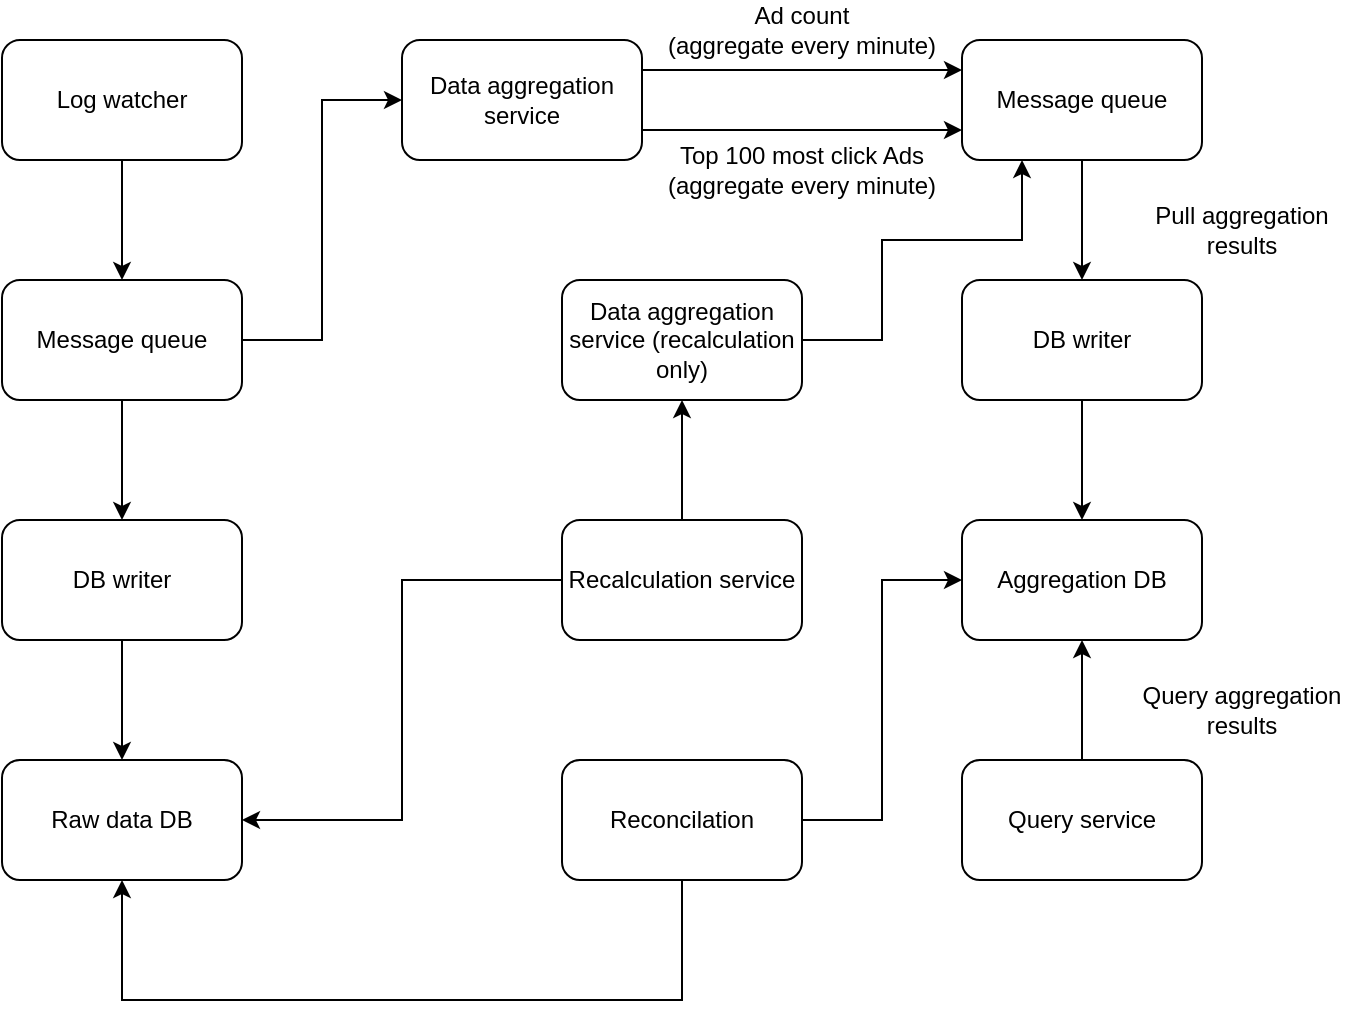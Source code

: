 <mxfile version="24.3.1" type="device">
  <diagram id="bc47vRQSer-DN1HRI0ml" name="Page-1">
    <mxGraphModel dx="882" dy="578" grid="1" gridSize="10" guides="1" tooltips="1" connect="1" arrows="1" fold="1" page="1" pageScale="1" pageWidth="850" pageHeight="1100" math="0" shadow="0">
      <root>
        <mxCell id="0" />
        <mxCell id="1" parent="0" />
        <mxCell id="-4GPq7A81t1IdBCOMMfx-10" style="edgeStyle=orthogonalEdgeStyle;rounded=0;orthogonalLoop=1;jettySize=auto;html=1;exitX=0.5;exitY=1;exitDx=0;exitDy=0;" parent="1" source="-4GPq7A81t1IdBCOMMfx-1" target="-4GPq7A81t1IdBCOMMfx-2" edge="1">
          <mxGeometry relative="1" as="geometry" />
        </mxCell>
        <mxCell id="-4GPq7A81t1IdBCOMMfx-1" value="Log watcher" style="rounded=1;whiteSpace=wrap;html=1;" parent="1" vertex="1">
          <mxGeometry x="80" y="80" width="120" height="60" as="geometry" />
        </mxCell>
        <mxCell id="-4GPq7A81t1IdBCOMMfx-11" style="edgeStyle=orthogonalEdgeStyle;rounded=0;orthogonalLoop=1;jettySize=auto;html=1;exitX=0.5;exitY=1;exitDx=0;exitDy=0;entryX=0.5;entryY=0;entryDx=0;entryDy=0;" parent="1" source="-4GPq7A81t1IdBCOMMfx-2" target="-4GPq7A81t1IdBCOMMfx-3" edge="1">
          <mxGeometry relative="1" as="geometry" />
        </mxCell>
        <mxCell id="-4GPq7A81t1IdBCOMMfx-14" style="edgeStyle=orthogonalEdgeStyle;rounded=0;orthogonalLoop=1;jettySize=auto;html=1;exitX=1;exitY=0.5;exitDx=0;exitDy=0;entryX=0;entryY=0.5;entryDx=0;entryDy=0;" parent="1" source="-4GPq7A81t1IdBCOMMfx-2" target="-4GPq7A81t1IdBCOMMfx-5" edge="1">
          <mxGeometry relative="1" as="geometry" />
        </mxCell>
        <mxCell id="-4GPq7A81t1IdBCOMMfx-2" value="Message queue" style="rounded=1;whiteSpace=wrap;html=1;" parent="1" vertex="1">
          <mxGeometry x="80" y="200" width="120" height="60" as="geometry" />
        </mxCell>
        <mxCell id="-4GPq7A81t1IdBCOMMfx-12" style="edgeStyle=orthogonalEdgeStyle;rounded=0;orthogonalLoop=1;jettySize=auto;html=1;exitX=0.5;exitY=1;exitDx=0;exitDy=0;" parent="1" source="-4GPq7A81t1IdBCOMMfx-3" target="-4GPq7A81t1IdBCOMMfx-4" edge="1">
          <mxGeometry relative="1" as="geometry" />
        </mxCell>
        <mxCell id="-4GPq7A81t1IdBCOMMfx-3" value="DB writer" style="rounded=1;whiteSpace=wrap;html=1;" parent="1" vertex="1">
          <mxGeometry x="80" y="320" width="120" height="60" as="geometry" />
        </mxCell>
        <mxCell id="-4GPq7A81t1IdBCOMMfx-4" value="Raw data DB" style="rounded=1;whiteSpace=wrap;html=1;" parent="1" vertex="1">
          <mxGeometry x="80" y="440" width="120" height="60" as="geometry" />
        </mxCell>
        <mxCell id="-4GPq7A81t1IdBCOMMfx-15" style="edgeStyle=orthogonalEdgeStyle;rounded=0;orthogonalLoop=1;jettySize=auto;html=1;exitX=1;exitY=0.25;exitDx=0;exitDy=0;entryX=0;entryY=0.25;entryDx=0;entryDy=0;" parent="1" source="-4GPq7A81t1IdBCOMMfx-5" target="-4GPq7A81t1IdBCOMMfx-6" edge="1">
          <mxGeometry relative="1" as="geometry" />
        </mxCell>
        <mxCell id="-4GPq7A81t1IdBCOMMfx-16" style="edgeStyle=orthogonalEdgeStyle;rounded=0;orthogonalLoop=1;jettySize=auto;html=1;exitX=1;exitY=0.75;exitDx=0;exitDy=0;entryX=0;entryY=0.75;entryDx=0;entryDy=0;" parent="1" source="-4GPq7A81t1IdBCOMMfx-5" target="-4GPq7A81t1IdBCOMMfx-6" edge="1">
          <mxGeometry relative="1" as="geometry" />
        </mxCell>
        <mxCell id="-4GPq7A81t1IdBCOMMfx-5" value="Data aggregation service" style="rounded=1;whiteSpace=wrap;html=1;" parent="1" vertex="1">
          <mxGeometry x="280" y="80" width="120" height="60" as="geometry" />
        </mxCell>
        <mxCell id="-4GPq7A81t1IdBCOMMfx-19" style="edgeStyle=orthogonalEdgeStyle;rounded=0;orthogonalLoop=1;jettySize=auto;html=1;exitX=0.5;exitY=1;exitDx=0;exitDy=0;entryX=0.5;entryY=0;entryDx=0;entryDy=0;" parent="1" source="-4GPq7A81t1IdBCOMMfx-6" target="-4GPq7A81t1IdBCOMMfx-7" edge="1">
          <mxGeometry relative="1" as="geometry" />
        </mxCell>
        <mxCell id="-4GPq7A81t1IdBCOMMfx-6" value="Message queue" style="rounded=1;whiteSpace=wrap;html=1;" parent="1" vertex="1">
          <mxGeometry x="560" y="80" width="120" height="60" as="geometry" />
        </mxCell>
        <mxCell id="-4GPq7A81t1IdBCOMMfx-20" style="edgeStyle=orthogonalEdgeStyle;rounded=0;orthogonalLoop=1;jettySize=auto;html=1;exitX=0.5;exitY=1;exitDx=0;exitDy=0;entryX=0.5;entryY=0;entryDx=0;entryDy=0;" parent="1" source="-4GPq7A81t1IdBCOMMfx-7" target="-4GPq7A81t1IdBCOMMfx-8" edge="1">
          <mxGeometry relative="1" as="geometry" />
        </mxCell>
        <mxCell id="-4GPq7A81t1IdBCOMMfx-7" value="DB writer" style="rounded=1;whiteSpace=wrap;html=1;" parent="1" vertex="1">
          <mxGeometry x="560" y="200" width="120" height="60" as="geometry" />
        </mxCell>
        <mxCell id="-4GPq7A81t1IdBCOMMfx-8" value="Aggregation DB" style="rounded=1;whiteSpace=wrap;html=1;" parent="1" vertex="1">
          <mxGeometry x="560" y="320" width="120" height="60" as="geometry" />
        </mxCell>
        <mxCell id="-4GPq7A81t1IdBCOMMfx-22" style="edgeStyle=orthogonalEdgeStyle;rounded=0;orthogonalLoop=1;jettySize=auto;html=1;exitX=0.5;exitY=0;exitDx=0;exitDy=0;entryX=0.5;entryY=1;entryDx=0;entryDy=0;" parent="1" source="-4GPq7A81t1IdBCOMMfx-9" target="-4GPq7A81t1IdBCOMMfx-8" edge="1">
          <mxGeometry relative="1" as="geometry" />
        </mxCell>
        <mxCell id="-4GPq7A81t1IdBCOMMfx-9" value="Query service" style="rounded=1;whiteSpace=wrap;html=1;" parent="1" vertex="1">
          <mxGeometry x="560" y="440" width="120" height="60" as="geometry" />
        </mxCell>
        <mxCell id="-4GPq7A81t1IdBCOMMfx-17" value="Ad count&lt;div&gt;(aggregate every minute)&lt;br&gt;&lt;/div&gt;" style="text;html=1;align=center;verticalAlign=middle;whiteSpace=wrap;rounded=0;" parent="1" vertex="1">
          <mxGeometry x="400" y="60" width="160" height="30" as="geometry" />
        </mxCell>
        <mxCell id="-4GPq7A81t1IdBCOMMfx-18" value="Top 100 most click Ads (aggregate every minute)" style="text;html=1;align=center;verticalAlign=middle;whiteSpace=wrap;rounded=0;" parent="1" vertex="1">
          <mxGeometry x="400" y="130" width="160" height="30" as="geometry" />
        </mxCell>
        <mxCell id="-4GPq7A81t1IdBCOMMfx-23" value="Pull aggregation results" style="text;html=1;align=center;verticalAlign=middle;whiteSpace=wrap;rounded=0;" parent="1" vertex="1">
          <mxGeometry x="640" y="160" width="120" height="30" as="geometry" />
        </mxCell>
        <mxCell id="-4GPq7A81t1IdBCOMMfx-24" value="Query aggregation results" style="text;html=1;align=center;verticalAlign=middle;whiteSpace=wrap;rounded=0;" parent="1" vertex="1">
          <mxGeometry x="640" y="400" width="120" height="30" as="geometry" />
        </mxCell>
        <mxCell id="pzKE3ouFuWL4VaYydoB9-8" style="edgeStyle=orthogonalEdgeStyle;rounded=0;orthogonalLoop=1;jettySize=auto;html=1;exitX=1;exitY=0.5;exitDx=0;exitDy=0;entryX=0.25;entryY=1;entryDx=0;entryDy=0;" edge="1" parent="1" source="pzKE3ouFuWL4VaYydoB9-1" target="-4GPq7A81t1IdBCOMMfx-6">
          <mxGeometry relative="1" as="geometry">
            <Array as="points">
              <mxPoint x="520" y="230" />
              <mxPoint x="520" y="180" />
              <mxPoint x="590" y="180" />
            </Array>
          </mxGeometry>
        </mxCell>
        <mxCell id="pzKE3ouFuWL4VaYydoB9-1" value="Data aggregation service (recalculation only)" style="rounded=1;whiteSpace=wrap;html=1;" vertex="1" parent="1">
          <mxGeometry x="360" y="200" width="120" height="60" as="geometry" />
        </mxCell>
        <mxCell id="pzKE3ouFuWL4VaYydoB9-4" style="edgeStyle=orthogonalEdgeStyle;rounded=0;orthogonalLoop=1;jettySize=auto;html=1;exitX=0;exitY=0.5;exitDx=0;exitDy=0;entryX=1;entryY=0.5;entryDx=0;entryDy=0;" edge="1" parent="1" source="pzKE3ouFuWL4VaYydoB9-2" target="-4GPq7A81t1IdBCOMMfx-4">
          <mxGeometry relative="1" as="geometry" />
        </mxCell>
        <mxCell id="pzKE3ouFuWL4VaYydoB9-7" style="edgeStyle=orthogonalEdgeStyle;rounded=0;orthogonalLoop=1;jettySize=auto;html=1;exitX=0.5;exitY=0;exitDx=0;exitDy=0;entryX=0.5;entryY=1;entryDx=0;entryDy=0;" edge="1" parent="1" source="pzKE3ouFuWL4VaYydoB9-2" target="pzKE3ouFuWL4VaYydoB9-1">
          <mxGeometry relative="1" as="geometry" />
        </mxCell>
        <mxCell id="pzKE3ouFuWL4VaYydoB9-2" value="Recalculation service" style="rounded=1;whiteSpace=wrap;html=1;" vertex="1" parent="1">
          <mxGeometry x="360" y="320" width="120" height="60" as="geometry" />
        </mxCell>
        <mxCell id="pzKE3ouFuWL4VaYydoB9-5" style="edgeStyle=orthogonalEdgeStyle;rounded=0;orthogonalLoop=1;jettySize=auto;html=1;exitX=0.5;exitY=1;exitDx=0;exitDy=0;entryX=0.5;entryY=1;entryDx=0;entryDy=0;" edge="1" parent="1" source="pzKE3ouFuWL4VaYydoB9-3" target="-4GPq7A81t1IdBCOMMfx-4">
          <mxGeometry relative="1" as="geometry">
            <Array as="points">
              <mxPoint x="420" y="560" />
              <mxPoint x="140" y="560" />
            </Array>
          </mxGeometry>
        </mxCell>
        <mxCell id="pzKE3ouFuWL4VaYydoB9-6" style="edgeStyle=orthogonalEdgeStyle;rounded=0;orthogonalLoop=1;jettySize=auto;html=1;exitX=1;exitY=0.5;exitDx=0;exitDy=0;entryX=0;entryY=0.5;entryDx=0;entryDy=0;" edge="1" parent="1" source="pzKE3ouFuWL4VaYydoB9-3" target="-4GPq7A81t1IdBCOMMfx-8">
          <mxGeometry relative="1" as="geometry" />
        </mxCell>
        <mxCell id="pzKE3ouFuWL4VaYydoB9-3" value="Reconcilation" style="rounded=1;whiteSpace=wrap;html=1;" vertex="1" parent="1">
          <mxGeometry x="360" y="440" width="120" height="60" as="geometry" />
        </mxCell>
      </root>
    </mxGraphModel>
  </diagram>
</mxfile>
